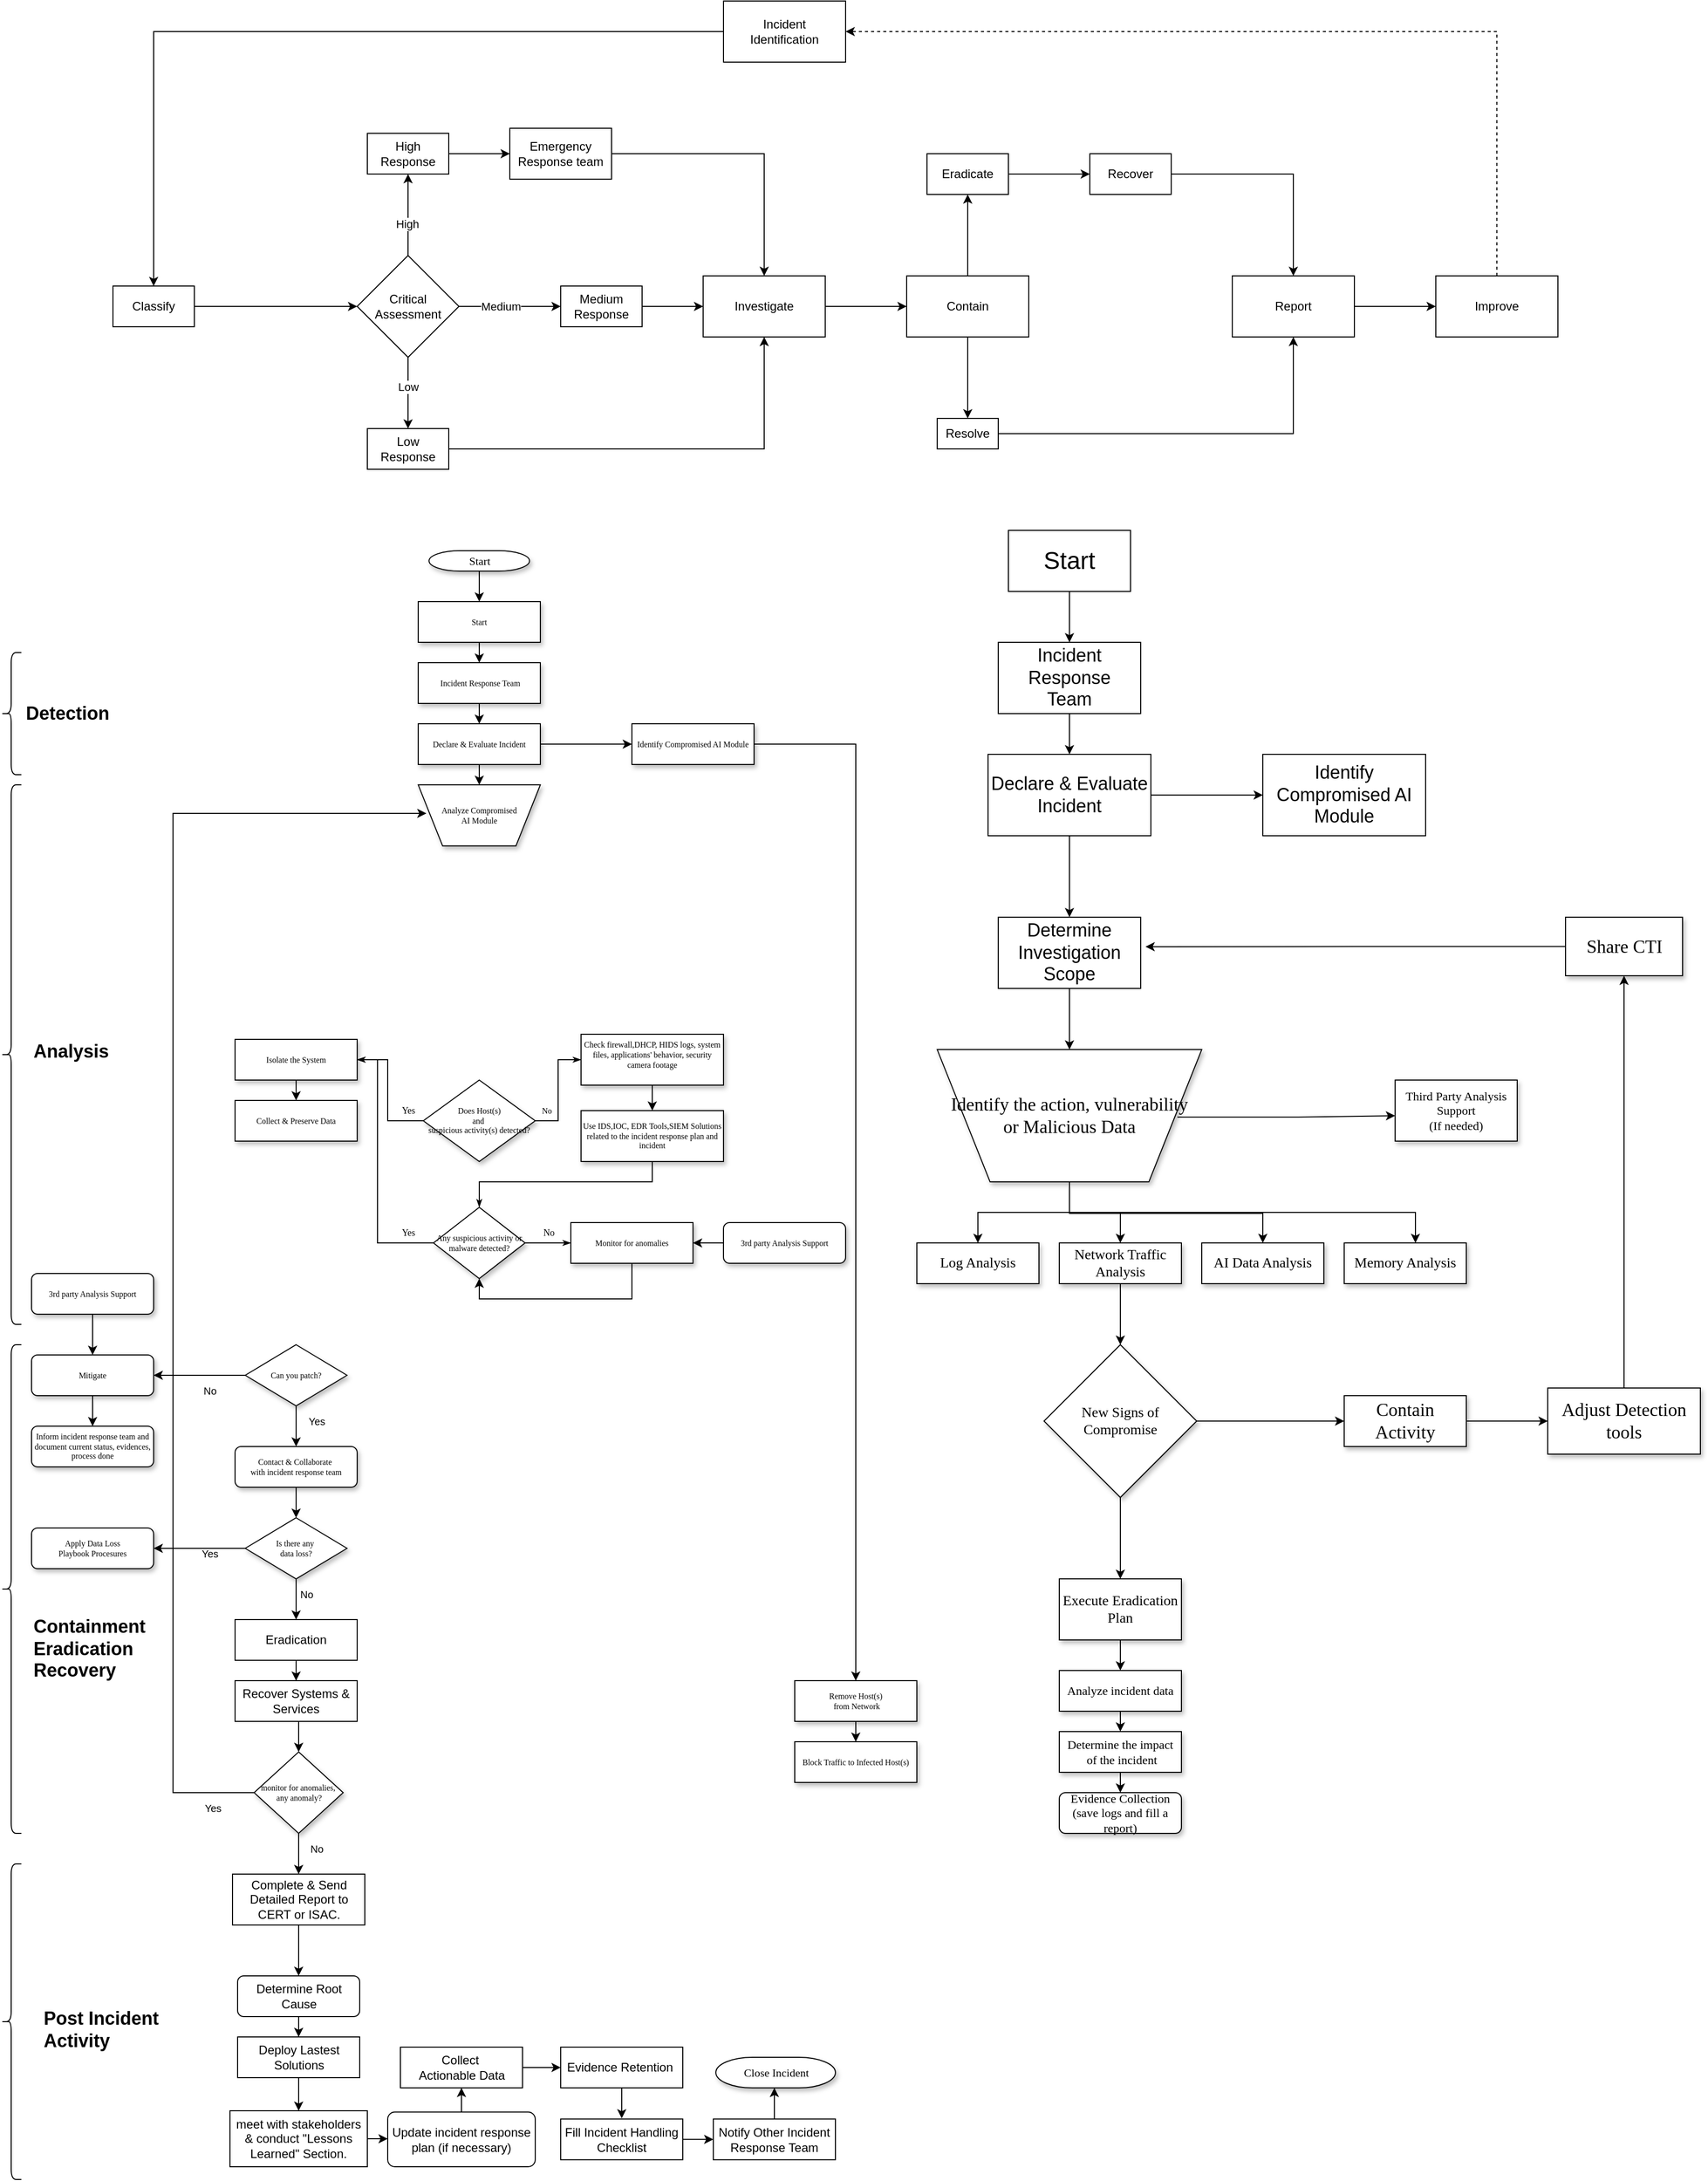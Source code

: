 <mxfile version="22.1.5" type="github">
  <diagram name="Page-1" id="3oRTwqISSOKy9MOM9xWJ">
    <mxGraphModel dx="1771" dy="1481" grid="1" gridSize="10" guides="1" tooltips="1" connect="1" arrows="1" fold="1" page="1" pageScale="1" pageWidth="850" pageHeight="1100" math="0" shadow="0">
      <root>
        <mxCell id="0" />
        <mxCell id="1" parent="0" />
        <mxCell id="lcPYuuhz_WvnnKhGVCEH-3" value="" style="edgeStyle=orthogonalEdgeStyle;rounded=0;orthogonalLoop=1;jettySize=auto;html=1;" edge="1" parent="1" source="lcPYuuhz_WvnnKhGVCEH-1" target="lcPYuuhz_WvnnKhGVCEH-2">
          <mxGeometry relative="1" as="geometry" />
        </mxCell>
        <mxCell id="lcPYuuhz_WvnnKhGVCEH-1" value="Classify" style="rounded=0;whiteSpace=wrap;html=1;" vertex="1" parent="1">
          <mxGeometry x="40" y="-170" width="80" height="40" as="geometry" />
        </mxCell>
        <mxCell id="lcPYuuhz_WvnnKhGVCEH-5" value="" style="edgeStyle=orthogonalEdgeStyle;rounded=0;orthogonalLoop=1;jettySize=auto;html=1;" edge="1" parent="1" source="lcPYuuhz_WvnnKhGVCEH-2" target="lcPYuuhz_WvnnKhGVCEH-4">
          <mxGeometry relative="1" as="geometry" />
        </mxCell>
        <mxCell id="lcPYuuhz_WvnnKhGVCEH-8" value="High" style="edgeLabel;html=1;align=center;verticalAlign=middle;resizable=0;points=[];" vertex="1" connectable="0" parent="lcPYuuhz_WvnnKhGVCEH-5">
          <mxGeometry x="-0.225" y="1" relative="1" as="geometry">
            <mxPoint as="offset" />
          </mxGeometry>
        </mxCell>
        <mxCell id="lcPYuuhz_WvnnKhGVCEH-10" value="" style="edgeStyle=orthogonalEdgeStyle;rounded=0;orthogonalLoop=1;jettySize=auto;html=1;" edge="1" parent="1" source="lcPYuuhz_WvnnKhGVCEH-2" target="lcPYuuhz_WvnnKhGVCEH-9">
          <mxGeometry relative="1" as="geometry" />
        </mxCell>
        <mxCell id="lcPYuuhz_WvnnKhGVCEH-11" value="Medium" style="edgeLabel;html=1;align=center;verticalAlign=middle;resizable=0;points=[];" vertex="1" connectable="0" parent="lcPYuuhz_WvnnKhGVCEH-10">
          <mxGeometry x="-0.33" y="-1" relative="1" as="geometry">
            <mxPoint x="7" y="-1" as="offset" />
          </mxGeometry>
        </mxCell>
        <mxCell id="lcPYuuhz_WvnnKhGVCEH-15" value="" style="edgeStyle=orthogonalEdgeStyle;rounded=0;orthogonalLoop=1;jettySize=auto;html=1;" edge="1" parent="1" source="lcPYuuhz_WvnnKhGVCEH-2" target="lcPYuuhz_WvnnKhGVCEH-14">
          <mxGeometry relative="1" as="geometry" />
        </mxCell>
        <mxCell id="lcPYuuhz_WvnnKhGVCEH-16" value="Low" style="edgeLabel;html=1;align=center;verticalAlign=middle;resizable=0;points=[];" vertex="1" connectable="0" parent="lcPYuuhz_WvnnKhGVCEH-15">
          <mxGeometry x="-0.174" relative="1" as="geometry">
            <mxPoint as="offset" />
          </mxGeometry>
        </mxCell>
        <mxCell id="lcPYuuhz_WvnnKhGVCEH-2" value="Critical Assessment" style="rhombus;whiteSpace=wrap;html=1;rounded=0;" vertex="1" parent="1">
          <mxGeometry x="280" y="-200" width="100" height="100" as="geometry" />
        </mxCell>
        <mxCell id="lcPYuuhz_WvnnKhGVCEH-7" value="" style="edgeStyle=orthogonalEdgeStyle;rounded=0;orthogonalLoop=1;jettySize=auto;html=1;" edge="1" parent="1" source="lcPYuuhz_WvnnKhGVCEH-4" target="lcPYuuhz_WvnnKhGVCEH-6">
          <mxGeometry relative="1" as="geometry" />
        </mxCell>
        <mxCell id="lcPYuuhz_WvnnKhGVCEH-4" value="High Response" style="whiteSpace=wrap;html=1;rounded=0;" vertex="1" parent="1">
          <mxGeometry x="290" y="-320" width="80" height="40" as="geometry" />
        </mxCell>
        <mxCell id="lcPYuuhz_WvnnKhGVCEH-19" style="edgeStyle=orthogonalEdgeStyle;rounded=0;orthogonalLoop=1;jettySize=auto;html=1;entryX=0.5;entryY=0;entryDx=0;entryDy=0;" edge="1" parent="1" source="lcPYuuhz_WvnnKhGVCEH-6" target="lcPYuuhz_WvnnKhGVCEH-17">
          <mxGeometry relative="1" as="geometry" />
        </mxCell>
        <mxCell id="lcPYuuhz_WvnnKhGVCEH-6" value="Emergency Response team" style="whiteSpace=wrap;html=1;rounded=0;" vertex="1" parent="1">
          <mxGeometry x="430" y="-325" width="100" height="50" as="geometry" />
        </mxCell>
        <mxCell id="lcPYuuhz_WvnnKhGVCEH-18" value="" style="edgeStyle=orthogonalEdgeStyle;rounded=0;orthogonalLoop=1;jettySize=auto;html=1;" edge="1" parent="1" source="lcPYuuhz_WvnnKhGVCEH-9" target="lcPYuuhz_WvnnKhGVCEH-17">
          <mxGeometry relative="1" as="geometry" />
        </mxCell>
        <mxCell id="lcPYuuhz_WvnnKhGVCEH-9" value="Medium Response" style="whiteSpace=wrap;html=1;rounded=0;" vertex="1" parent="1">
          <mxGeometry x="480" y="-170" width="80" height="40" as="geometry" />
        </mxCell>
        <mxCell id="lcPYuuhz_WvnnKhGVCEH-20" style="edgeStyle=orthogonalEdgeStyle;rounded=0;orthogonalLoop=1;jettySize=auto;html=1;entryX=0.5;entryY=1;entryDx=0;entryDy=0;" edge="1" parent="1" source="lcPYuuhz_WvnnKhGVCEH-14" target="lcPYuuhz_WvnnKhGVCEH-17">
          <mxGeometry relative="1" as="geometry" />
        </mxCell>
        <mxCell id="lcPYuuhz_WvnnKhGVCEH-14" value="Low Response" style="whiteSpace=wrap;html=1;rounded=0;" vertex="1" parent="1">
          <mxGeometry x="290" y="-30" width="80" height="40" as="geometry" />
        </mxCell>
        <mxCell id="lcPYuuhz_WvnnKhGVCEH-22" value="" style="edgeStyle=orthogonalEdgeStyle;rounded=0;orthogonalLoop=1;jettySize=auto;html=1;" edge="1" parent="1" source="lcPYuuhz_WvnnKhGVCEH-17" target="lcPYuuhz_WvnnKhGVCEH-21">
          <mxGeometry relative="1" as="geometry" />
        </mxCell>
        <mxCell id="lcPYuuhz_WvnnKhGVCEH-17" value="Investigate" style="whiteSpace=wrap;html=1;rounded=0;" vertex="1" parent="1">
          <mxGeometry x="620" y="-180" width="120" height="60" as="geometry" />
        </mxCell>
        <mxCell id="lcPYuuhz_WvnnKhGVCEH-24" value="" style="edgeStyle=orthogonalEdgeStyle;rounded=0;orthogonalLoop=1;jettySize=auto;html=1;" edge="1" parent="1" source="lcPYuuhz_WvnnKhGVCEH-21" target="lcPYuuhz_WvnnKhGVCEH-23">
          <mxGeometry relative="1" as="geometry" />
        </mxCell>
        <mxCell id="lcPYuuhz_WvnnKhGVCEH-26" value="" style="edgeStyle=orthogonalEdgeStyle;rounded=0;orthogonalLoop=1;jettySize=auto;html=1;" edge="1" parent="1" source="lcPYuuhz_WvnnKhGVCEH-21" target="lcPYuuhz_WvnnKhGVCEH-25">
          <mxGeometry relative="1" as="geometry" />
        </mxCell>
        <mxCell id="lcPYuuhz_WvnnKhGVCEH-21" value="Contain" style="whiteSpace=wrap;html=1;rounded=0;" vertex="1" parent="1">
          <mxGeometry x="820" y="-180" width="120" height="60" as="geometry" />
        </mxCell>
        <mxCell id="lcPYuuhz_WvnnKhGVCEH-31" value="" style="edgeStyle=orthogonalEdgeStyle;rounded=0;orthogonalLoop=1;jettySize=auto;html=1;" edge="1" parent="1" source="lcPYuuhz_WvnnKhGVCEH-23" target="lcPYuuhz_WvnnKhGVCEH-30">
          <mxGeometry relative="1" as="geometry" />
        </mxCell>
        <mxCell id="lcPYuuhz_WvnnKhGVCEH-23" value="Eradicate" style="whiteSpace=wrap;html=1;rounded=0;" vertex="1" parent="1">
          <mxGeometry x="840" y="-300" width="80" height="40" as="geometry" />
        </mxCell>
        <mxCell id="lcPYuuhz_WvnnKhGVCEH-28" value="" style="edgeStyle=orthogonalEdgeStyle;rounded=0;orthogonalLoop=1;jettySize=auto;html=1;" edge="1" parent="1" source="lcPYuuhz_WvnnKhGVCEH-25" target="lcPYuuhz_WvnnKhGVCEH-27">
          <mxGeometry relative="1" as="geometry" />
        </mxCell>
        <mxCell id="lcPYuuhz_WvnnKhGVCEH-25" value="Resolve" style="whiteSpace=wrap;html=1;rounded=0;" vertex="1" parent="1">
          <mxGeometry x="850" y="-40" width="60" height="30" as="geometry" />
        </mxCell>
        <mxCell id="lcPYuuhz_WvnnKhGVCEH-34" value="" style="edgeStyle=orthogonalEdgeStyle;rounded=0;orthogonalLoop=1;jettySize=auto;html=1;" edge="1" parent="1" source="lcPYuuhz_WvnnKhGVCEH-27" target="lcPYuuhz_WvnnKhGVCEH-33">
          <mxGeometry relative="1" as="geometry" />
        </mxCell>
        <mxCell id="lcPYuuhz_WvnnKhGVCEH-27" value="Report" style="whiteSpace=wrap;html=1;rounded=0;" vertex="1" parent="1">
          <mxGeometry x="1140" y="-180" width="120" height="60" as="geometry" />
        </mxCell>
        <mxCell id="lcPYuuhz_WvnnKhGVCEH-32" style="edgeStyle=orthogonalEdgeStyle;rounded=0;orthogonalLoop=1;jettySize=auto;html=1;entryX=0.5;entryY=0;entryDx=0;entryDy=0;" edge="1" parent="1" source="lcPYuuhz_WvnnKhGVCEH-30" target="lcPYuuhz_WvnnKhGVCEH-27">
          <mxGeometry relative="1" as="geometry" />
        </mxCell>
        <mxCell id="lcPYuuhz_WvnnKhGVCEH-30" value="Recover" style="whiteSpace=wrap;html=1;rounded=0;" vertex="1" parent="1">
          <mxGeometry x="1000" y="-300" width="80" height="40" as="geometry" />
        </mxCell>
        <mxCell id="lcPYuuhz_WvnnKhGVCEH-36" value="" style="edgeStyle=orthogonalEdgeStyle;rounded=0;orthogonalLoop=1;jettySize=auto;html=1;dashed=1;" edge="1" parent="1" source="lcPYuuhz_WvnnKhGVCEH-33" target="lcPYuuhz_WvnnKhGVCEH-35">
          <mxGeometry relative="1" as="geometry">
            <Array as="points">
              <mxPoint x="1400" y="-420" />
            </Array>
          </mxGeometry>
        </mxCell>
        <mxCell id="lcPYuuhz_WvnnKhGVCEH-33" value="Improve" style="whiteSpace=wrap;html=1;rounded=0;" vertex="1" parent="1">
          <mxGeometry x="1340" y="-180" width="120" height="60" as="geometry" />
        </mxCell>
        <mxCell id="lcPYuuhz_WvnnKhGVCEH-37" style="edgeStyle=orthogonalEdgeStyle;rounded=0;orthogonalLoop=1;jettySize=auto;html=1;entryX=0.5;entryY=0;entryDx=0;entryDy=0;" edge="1" parent="1" source="lcPYuuhz_WvnnKhGVCEH-35" target="lcPYuuhz_WvnnKhGVCEH-1">
          <mxGeometry relative="1" as="geometry" />
        </mxCell>
        <mxCell id="lcPYuuhz_WvnnKhGVCEH-35" value="Incident &lt;br&gt;Identification" style="whiteSpace=wrap;html=1;rounded=0;" vertex="1" parent="1">
          <mxGeometry x="640" y="-450" width="120" height="60" as="geometry" />
        </mxCell>
        <mxCell id="lcPYuuhz_WvnnKhGVCEH-161" style="edgeStyle=orthogonalEdgeStyle;rounded=0;orthogonalLoop=1;jettySize=auto;html=1;exitX=0.5;exitY=1;exitDx=0;exitDy=0;" edge="1" parent="1" source="lcPYuuhz_WvnnKhGVCEH-39" target="lcPYuuhz_WvnnKhGVCEH-106">
          <mxGeometry relative="1" as="geometry">
            <mxPoint x="1130" y="740" as="sourcePoint" />
          </mxGeometry>
        </mxCell>
        <mxCell id="lcPYuuhz_WvnnKhGVCEH-39" value="&lt;font style=&quot;font-size: 18px;&quot;&gt;Identify the action, vulnerability &lt;br&gt;or Malicious Data&lt;/font&gt;" style="shape=trapezoid;whiteSpace=wrap;html=1;rounded=0;shadow=1;labelBackgroundColor=none;strokeWidth=1;fontFamily=Verdana;fontSize=8;align=center;flipV=1;" vertex="1" parent="1">
          <mxGeometry x="850" y="580" width="260" height="130" as="geometry" />
        </mxCell>
        <mxCell id="lcPYuuhz_WvnnKhGVCEH-40" style="edgeStyle=orthogonalEdgeStyle;rounded=0;orthogonalLoop=1;jettySize=auto;html=1;exitX=0.5;exitY=1;exitDx=0;exitDy=0;entryX=0.5;entryY=0;entryDx=0;entryDy=0;" edge="1" parent="1" source="lcPYuuhz_WvnnKhGVCEH-41" target="lcPYuuhz_WvnnKhGVCEH-44">
          <mxGeometry relative="1" as="geometry" />
        </mxCell>
        <mxCell id="lcPYuuhz_WvnnKhGVCEH-41" value="&amp;nbsp;Incident Response Team" style="rounded=0;whiteSpace=wrap;html=1;shadow=1;labelBackgroundColor=none;strokeWidth=1;fontFamily=Verdana;fontSize=8;align=center;" vertex="1" parent="1">
          <mxGeometry x="340" y="200" width="120" height="40" as="geometry" />
        </mxCell>
        <mxCell id="lcPYuuhz_WvnnKhGVCEH-42" style="edgeStyle=orthogonalEdgeStyle;rounded=0;orthogonalLoop=1;jettySize=auto;html=1;exitX=0.5;exitY=1;exitDx=0;exitDy=0;entryX=0.5;entryY=0;entryDx=0;entryDy=0;" edge="1" parent="1" source="lcPYuuhz_WvnnKhGVCEH-44" target="lcPYuuhz_WvnnKhGVCEH-117">
          <mxGeometry relative="1" as="geometry" />
        </mxCell>
        <mxCell id="lcPYuuhz_WvnnKhGVCEH-43" style="edgeStyle=orthogonalEdgeStyle;rounded=0;orthogonalLoop=1;jettySize=auto;html=1;exitX=1;exitY=0.5;exitDx=0;exitDy=0;entryX=0;entryY=0.5;entryDx=0;entryDy=0;" edge="1" parent="1" source="lcPYuuhz_WvnnKhGVCEH-44" target="lcPYuuhz_WvnnKhGVCEH-121">
          <mxGeometry relative="1" as="geometry" />
        </mxCell>
        <mxCell id="lcPYuuhz_WvnnKhGVCEH-44" value="Declare &amp;amp; Evaluate Incident" style="whiteSpace=wrap;html=1;rounded=0;shadow=1;labelBackgroundColor=none;strokeWidth=1;fontFamily=Verdana;fontSize=8;align=center;" vertex="1" parent="1">
          <mxGeometry x="340" y="260" width="120" height="40" as="geometry" />
        </mxCell>
        <mxCell id="lcPYuuhz_WvnnKhGVCEH-45" value="No" style="edgeStyle=orthogonalEdgeStyle;rounded=0;html=1;labelBackgroundColor=none;startSize=5;endArrow=classicThin;endFill=1;endSize=5;jettySize=auto;orthogonalLoop=1;strokeWidth=1;fontFamily=Verdana;fontSize=8" edge="1" parent="1" source="lcPYuuhz_WvnnKhGVCEH-46" target="lcPYuuhz_WvnnKhGVCEH-49">
          <mxGeometry x="-0.8" y="10" relative="1" as="geometry">
            <mxPoint as="offset" />
          </mxGeometry>
        </mxCell>
        <mxCell id="lcPYuuhz_WvnnKhGVCEH-46" value="Does Host(s) &lt;br&gt;and&amp;nbsp;&lt;br&gt;suspicious activity(s) detected?" style="rhombus;whiteSpace=wrap;html=1;rounded=0;shadow=1;labelBackgroundColor=none;strokeWidth=1;fontFamily=Verdana;fontSize=8;align=center;" vertex="1" parent="1">
          <mxGeometry x="345" y="610" width="110" height="80" as="geometry" />
        </mxCell>
        <mxCell id="lcPYuuhz_WvnnKhGVCEH-47" style="edgeStyle=orthogonalEdgeStyle;rounded=0;html=1;labelBackgroundColor=none;startSize=5;endArrow=classicThin;endFill=1;endSize=5;jettySize=auto;orthogonalLoop=1;strokeWidth=1;fontFamily=Verdana;fontSize=8;exitX=0.5;exitY=1;exitDx=0;exitDy=0;entryX=0.5;entryY=0;entryDx=0;entryDy=0;" edge="1" parent="1" source="lcPYuuhz_WvnnKhGVCEH-126" target="lcPYuuhz_WvnnKhGVCEH-52">
          <mxGeometry relative="1" as="geometry">
            <Array as="points">
              <mxPoint x="570" y="710" />
              <mxPoint x="400" y="710" />
            </Array>
          </mxGeometry>
        </mxCell>
        <mxCell id="lcPYuuhz_WvnnKhGVCEH-48" style="edgeStyle=orthogonalEdgeStyle;rounded=0;orthogonalLoop=1;jettySize=auto;html=1;exitX=0.5;exitY=1;exitDx=0;exitDy=0;entryX=0.5;entryY=0;entryDx=0;entryDy=0;" edge="1" parent="1" source="lcPYuuhz_WvnnKhGVCEH-49" target="lcPYuuhz_WvnnKhGVCEH-126">
          <mxGeometry relative="1" as="geometry" />
        </mxCell>
        <mxCell id="lcPYuuhz_WvnnKhGVCEH-49" value="Check firewall,DHCP, HIDS logs, system files, applications&#39; behavior, security camera footage&lt;div&gt;&lt;br&gt;&lt;/div&gt;" style="whiteSpace=wrap;html=1;rounded=0;shadow=1;labelBackgroundColor=none;strokeWidth=1;fontFamily=Verdana;fontSize=8;align=center;" vertex="1" parent="1">
          <mxGeometry x="500" y="565" width="140" height="50" as="geometry" />
        </mxCell>
        <mxCell id="lcPYuuhz_WvnnKhGVCEH-50" value="&lt;font style=&quot;font-size: 9px;&quot;&gt;No&lt;/font&gt;" style="edgeStyle=orthogonalEdgeStyle;rounded=0;html=1;labelBackgroundColor=none;startSize=5;endArrow=classicThin;endFill=1;endSize=5;jettySize=auto;orthogonalLoop=1;strokeWidth=1;fontFamily=Verdana;fontSize=8" edge="1" parent="1" source="lcPYuuhz_WvnnKhGVCEH-52" target="lcPYuuhz_WvnnKhGVCEH-54">
          <mxGeometry y="10" relative="1" as="geometry">
            <mxPoint as="offset" />
          </mxGeometry>
        </mxCell>
        <mxCell id="lcPYuuhz_WvnnKhGVCEH-51" value="&lt;font style=&quot;font-size: 9px;&quot;&gt;Yes&lt;/font&gt;" style="edgeStyle=orthogonalEdgeStyle;rounded=0;html=1;labelBackgroundColor=none;startSize=5;endArrow=classicThin;endFill=1;endSize=5;jettySize=auto;orthogonalLoop=1;strokeWidth=1;fontFamily=Verdana;fontSize=8;entryX=1;entryY=0.5;entryDx=0;entryDy=0;exitX=0;exitY=0.5;exitDx=0;exitDy=0;" edge="1" parent="1" source="lcPYuuhz_WvnnKhGVCEH-52" target="lcPYuuhz_WvnnKhGVCEH-102">
          <mxGeometry x="-0.804" y="-10" relative="1" as="geometry">
            <mxPoint as="offset" />
            <mxPoint x="345" y="770" as="sourcePoint" />
            <mxPoint x="280" y="590" as="targetPoint" />
            <Array as="points">
              <mxPoint x="300" y="770" />
              <mxPoint x="300" y="590" />
            </Array>
          </mxGeometry>
        </mxCell>
        <mxCell id="lcPYuuhz_WvnnKhGVCEH-52" value="&lt;div&gt;Any suspicious activity or malware detected?&lt;br&gt;&lt;/div&gt;" style="rhombus;whiteSpace=wrap;html=1;rounded=0;shadow=1;labelBackgroundColor=none;strokeWidth=1;fontFamily=Verdana;fontSize=8;align=center;" vertex="1" parent="1">
          <mxGeometry x="355" y="735" width="90" height="70" as="geometry" />
        </mxCell>
        <mxCell id="lcPYuuhz_WvnnKhGVCEH-53" style="edgeStyle=orthogonalEdgeStyle;rounded=0;orthogonalLoop=1;jettySize=auto;html=1;entryX=0.5;entryY=1;entryDx=0;entryDy=0;exitX=0.5;exitY=1;exitDx=0;exitDy=0;" edge="1" parent="1" source="lcPYuuhz_WvnnKhGVCEH-54" target="lcPYuuhz_WvnnKhGVCEH-52">
          <mxGeometry relative="1" as="geometry">
            <mxPoint x="550" y="826" as="sourcePoint" />
            <mxPoint x="385" y="860" as="targetPoint" />
          </mxGeometry>
        </mxCell>
        <mxCell id="lcPYuuhz_WvnnKhGVCEH-54" value="Monitor for anomalies" style="whiteSpace=wrap;html=1;rounded=0;shadow=1;labelBackgroundColor=none;strokeWidth=1;fontFamily=Verdana;fontSize=8;align=center;" vertex="1" parent="1">
          <mxGeometry x="490" y="750" width="120" height="40" as="geometry" />
        </mxCell>
        <mxCell id="lcPYuuhz_WvnnKhGVCEH-55" style="edgeStyle=orthogonalEdgeStyle;rounded=0;orthogonalLoop=1;jettySize=auto;html=1;exitX=0;exitY=0.5;exitDx=0;exitDy=0;entryX=0.067;entryY=0.533;entryDx=0;entryDy=0;entryPerimeter=0;" edge="1" parent="1" source="lcPYuuhz_WvnnKhGVCEH-56" target="lcPYuuhz_WvnnKhGVCEH-117">
          <mxGeometry relative="1" as="geometry">
            <mxPoint x="300" y="392.49" as="targetPoint" />
            <mxPoint x="173.96" y="1347.5" as="sourcePoint" />
            <Array as="points">
              <mxPoint x="99" y="1310" />
              <mxPoint x="99" y="348" />
            </Array>
          </mxGeometry>
        </mxCell>
        <mxCell id="lcPYuuhz_WvnnKhGVCEH-56" value="monitor for anomalies,&amp;nbsp;&lt;br&gt;any anomaly?" style="rhombus;whiteSpace=wrap;html=1;rounded=0;shadow=1;labelBackgroundColor=none;strokeWidth=1;fontFamily=Verdana;fontSize=8;align=center;" vertex="1" parent="1">
          <mxGeometry x="178.75" y="1270" width="87.5" height="80" as="geometry" />
        </mxCell>
        <mxCell id="lcPYuuhz_WvnnKhGVCEH-57" value="&lt;font style=&quot;font-size: 11px;&quot;&gt;Close Incident&lt;/font&gt;" style="strokeWidth=1;html=1;shape=mxgraph.flowchart.terminator;whiteSpace=wrap;rounded=0;shadow=1;labelBackgroundColor=none;fontFamily=Verdana;fontSize=8;align=center;" vertex="1" parent="1">
          <mxGeometry x="632.5" y="1570" width="117.5" height="30" as="geometry" />
        </mxCell>
        <mxCell id="lcPYuuhz_WvnnKhGVCEH-58" style="edgeStyle=orthogonalEdgeStyle;rounded=0;orthogonalLoop=1;jettySize=auto;html=1;exitX=1;exitY=0.5;exitDx=0;exitDy=0;entryX=0;entryY=0.5;entryDx=0;entryDy=0;" edge="1" parent="1" source="lcPYuuhz_WvnnKhGVCEH-59" target="lcPYuuhz_WvnnKhGVCEH-130">
          <mxGeometry relative="1" as="geometry" />
        </mxCell>
        <mxCell id="lcPYuuhz_WvnnKhGVCEH-59" value="Collect&amp;nbsp;&lt;br&gt;Actionable Data" style="rounded=1;whiteSpace=wrap;html=1;arcSize=0;" vertex="1" parent="1">
          <mxGeometry x="322.5" y="1560" width="120" height="40" as="geometry" />
        </mxCell>
        <mxCell id="lcPYuuhz_WvnnKhGVCEH-60" style="edgeStyle=orthogonalEdgeStyle;rounded=0;orthogonalLoop=1;jettySize=auto;html=1;exitX=1;exitY=0.5;exitDx=0;exitDy=0;" edge="1" parent="1" source="lcPYuuhz_WvnnKhGVCEH-61">
          <mxGeometry relative="1" as="geometry">
            <mxPoint x="310" y="1650" as="targetPoint" />
          </mxGeometry>
        </mxCell>
        <mxCell id="lcPYuuhz_WvnnKhGVCEH-61" value="meet with stakeholders &amp;amp; conduct &quot;Lessons Learned&quot; Section." style="rounded=1;whiteSpace=wrap;html=1;arcSize=0;" vertex="1" parent="1">
          <mxGeometry x="155" y="1622.5" width="135" height="55" as="geometry" />
        </mxCell>
        <mxCell id="lcPYuuhz_WvnnKhGVCEH-62" style="edgeStyle=orthogonalEdgeStyle;rounded=0;orthogonalLoop=1;jettySize=auto;html=1;exitX=0.5;exitY=0;exitDx=0;exitDy=0;entryX=0.5;entryY=1;entryDx=0;entryDy=0;" edge="1" parent="1" source="lcPYuuhz_WvnnKhGVCEH-63" target="lcPYuuhz_WvnnKhGVCEH-59">
          <mxGeometry relative="1" as="geometry" />
        </mxCell>
        <mxCell id="lcPYuuhz_WvnnKhGVCEH-63" value="Update incident response plan (if necessary)" style="rounded=1;whiteSpace=wrap;html=1;arcSize=13;" vertex="1" parent="1">
          <mxGeometry x="310" y="1623.75" width="145" height="53.75" as="geometry" />
        </mxCell>
        <mxCell id="lcPYuuhz_WvnnKhGVCEH-64" style="edgeStyle=orthogonalEdgeStyle;rounded=0;orthogonalLoop=1;jettySize=auto;html=1;entryX=0.5;entryY=0;entryDx=0;entryDy=0;" edge="1" parent="1" source="lcPYuuhz_WvnnKhGVCEH-65" target="lcPYuuhz_WvnnKhGVCEH-67">
          <mxGeometry relative="1" as="geometry" />
        </mxCell>
        <mxCell id="lcPYuuhz_WvnnKhGVCEH-65" value="Determine Root Cause" style="rounded=1;whiteSpace=wrap;html=1;" vertex="1" parent="1">
          <mxGeometry x="162.5" y="1490" width="120" height="40" as="geometry" />
        </mxCell>
        <mxCell id="lcPYuuhz_WvnnKhGVCEH-66" style="edgeStyle=orthogonalEdgeStyle;rounded=0;orthogonalLoop=1;jettySize=auto;html=1;exitX=0.5;exitY=1;exitDx=0;exitDy=0;entryX=0.5;entryY=0;entryDx=0;entryDy=0;" edge="1" parent="1" source="lcPYuuhz_WvnnKhGVCEH-67" target="lcPYuuhz_WvnnKhGVCEH-61">
          <mxGeometry relative="1" as="geometry" />
        </mxCell>
        <mxCell id="lcPYuuhz_WvnnKhGVCEH-67" value="Deploy Lastest Solutions" style="rounded=1;whiteSpace=wrap;html=1;arcSize=0;" vertex="1" parent="1">
          <mxGeometry x="162.5" y="1550" width="120" height="40" as="geometry" />
        </mxCell>
        <mxCell id="lcPYuuhz_WvnnKhGVCEH-68" style="edgeStyle=orthogonalEdgeStyle;rounded=0;orthogonalLoop=1;jettySize=auto;html=1;entryX=0.5;entryY=0;entryDx=0;entryDy=0;" edge="1" parent="1" source="lcPYuuhz_WvnnKhGVCEH-128" target="lcPYuuhz_WvnnKhGVCEH-65">
          <mxGeometry relative="1" as="geometry" />
        </mxCell>
        <mxCell id="lcPYuuhz_WvnnKhGVCEH-69" value="&lt;font style=&quot;font-size: 10px;&quot;&gt;No&lt;/font&gt;" style="text;html=1;align=center;verticalAlign=middle;resizable=0;points=[];autosize=1;strokeColor=none;fillColor=none;" vertex="1" parent="1">
          <mxGeometry x="220" y="1350" width="40" height="30" as="geometry" />
        </mxCell>
        <mxCell id="lcPYuuhz_WvnnKhGVCEH-70" value="&lt;font style=&quot;font-size: 10px;&quot;&gt;Yes&lt;/font&gt;" style="text;html=1;align=center;verticalAlign=middle;resizable=0;points=[];autosize=1;strokeColor=none;fillColor=none;" vertex="1" parent="1">
          <mxGeometry x="117.5" y="1310" width="40" height="30" as="geometry" />
        </mxCell>
        <mxCell id="lcPYuuhz_WvnnKhGVCEH-71" style="edgeStyle=orthogonalEdgeStyle;rounded=0;orthogonalLoop=1;jettySize=auto;html=1;exitX=0.5;exitY=1;exitDx=0;exitDy=0;entryX=0.5;entryY=0;entryDx=0;entryDy=0;" edge="1" parent="1" source="lcPYuuhz_WvnnKhGVCEH-72" target="lcPYuuhz_WvnnKhGVCEH-56">
          <mxGeometry relative="1" as="geometry" />
        </mxCell>
        <mxCell id="lcPYuuhz_WvnnKhGVCEH-72" value="Recover Systems &amp;amp; Services" style="rounded=1;whiteSpace=wrap;html=1;arcSize=0;" vertex="1" parent="1">
          <mxGeometry x="160" y="1200" width="120" height="40" as="geometry" />
        </mxCell>
        <mxCell id="lcPYuuhz_WvnnKhGVCEH-73" style="edgeStyle=orthogonalEdgeStyle;rounded=0;orthogonalLoop=1;jettySize=auto;html=1;entryX=0.5;entryY=0;entryDx=0;entryDy=0;" edge="1" parent="1" source="lcPYuuhz_WvnnKhGVCEH-74" target="lcPYuuhz_WvnnKhGVCEH-72">
          <mxGeometry relative="1" as="geometry" />
        </mxCell>
        <mxCell id="lcPYuuhz_WvnnKhGVCEH-74" value="Eradication" style="rounded=1;whiteSpace=wrap;html=1;arcSize=0;" vertex="1" parent="1">
          <mxGeometry x="160" y="1140" width="120" height="40" as="geometry" />
        </mxCell>
        <mxCell id="lcPYuuhz_WvnnKhGVCEH-75" style="edgeStyle=orthogonalEdgeStyle;rounded=0;orthogonalLoop=1;jettySize=auto;html=1;exitX=0.5;exitY=1;exitDx=0;exitDy=0;entryX=0.5;entryY=0;entryDx=0;entryDy=0;" edge="1" parent="1" source="lcPYuuhz_WvnnKhGVCEH-77" target="lcPYuuhz_WvnnKhGVCEH-74">
          <mxGeometry relative="1" as="geometry" />
        </mxCell>
        <mxCell id="lcPYuuhz_WvnnKhGVCEH-76" style="edgeStyle=orthogonalEdgeStyle;rounded=0;orthogonalLoop=1;jettySize=auto;html=1;exitX=0;exitY=0.5;exitDx=0;exitDy=0;entryX=1;entryY=0.5;entryDx=0;entryDy=0;" edge="1" parent="1" source="lcPYuuhz_WvnnKhGVCEH-77" target="lcPYuuhz_WvnnKhGVCEH-80">
          <mxGeometry relative="1" as="geometry" />
        </mxCell>
        <mxCell id="lcPYuuhz_WvnnKhGVCEH-77" value="Is there any&amp;nbsp;&lt;br&gt;data loss?" style="rhombus;whiteSpace=wrap;html=1;rounded=0;shadow=1;labelBackgroundColor=none;strokeWidth=1;fontFamily=Verdana;fontSize=8;align=center;" vertex="1" parent="1">
          <mxGeometry x="170" y="1040" width="100" height="60" as="geometry" />
        </mxCell>
        <mxCell id="lcPYuuhz_WvnnKhGVCEH-78" value="&lt;font style=&quot;font-size: 10px;&quot;&gt;No&lt;/font&gt;" style="text;html=1;align=center;verticalAlign=middle;resizable=0;points=[];autosize=1;strokeColor=none;fillColor=none;" vertex="1" parent="1">
          <mxGeometry x="210" y="1100" width="40" height="30" as="geometry" />
        </mxCell>
        <mxCell id="lcPYuuhz_WvnnKhGVCEH-79" value="&lt;font style=&quot;font-size: 10px;&quot;&gt;Yes&lt;/font&gt;" style="text;html=1;align=center;verticalAlign=middle;resizable=0;points=[];autosize=1;strokeColor=none;fillColor=none;" vertex="1" parent="1">
          <mxGeometry x="115" y="1060" width="40" height="30" as="geometry" />
        </mxCell>
        <mxCell id="lcPYuuhz_WvnnKhGVCEH-80" value="Apply Data Loss &lt;br&gt;Playbook&amp;nbsp;Procesures" style="rounded=1;whiteSpace=wrap;html=1;shadow=1;labelBackgroundColor=none;strokeWidth=1;fontFamily=Verdana;fontSize=8;align=center;" vertex="1" parent="1">
          <mxGeometry x="-40" y="1050" width="120" height="40" as="geometry" />
        </mxCell>
        <mxCell id="lcPYuuhz_WvnnKhGVCEH-81" style="edgeStyle=orthogonalEdgeStyle;rounded=0;orthogonalLoop=1;jettySize=auto;html=1;exitX=0.5;exitY=1;exitDx=0;exitDy=0;entryX=0.5;entryY=0;entryDx=0;entryDy=0;" edge="1" parent="1" source="lcPYuuhz_WvnnKhGVCEH-82" target="lcPYuuhz_WvnnKhGVCEH-77">
          <mxGeometry relative="1" as="geometry">
            <mxPoint x="220" y="1030" as="targetPoint" />
          </mxGeometry>
        </mxCell>
        <mxCell id="lcPYuuhz_WvnnKhGVCEH-82" value="Contact &amp;amp; Collaborate&amp;nbsp;&lt;br&gt;with incident response team" style="rounded=1;whiteSpace=wrap;html=1;shadow=1;labelBackgroundColor=none;strokeWidth=1;fontFamily=Verdana;fontSize=8;align=center;" vertex="1" parent="1">
          <mxGeometry x="160" y="970" width="120" height="40" as="geometry" />
        </mxCell>
        <mxCell id="lcPYuuhz_WvnnKhGVCEH-83" style="edgeStyle=orthogonalEdgeStyle;rounded=0;orthogonalLoop=1;jettySize=auto;html=1;entryX=0.5;entryY=0;entryDx=0;entryDy=0;" edge="1" parent="1" source="lcPYuuhz_WvnnKhGVCEH-85" target="lcPYuuhz_WvnnKhGVCEH-82">
          <mxGeometry relative="1" as="geometry" />
        </mxCell>
        <mxCell id="lcPYuuhz_WvnnKhGVCEH-84" style="edgeStyle=orthogonalEdgeStyle;rounded=0;orthogonalLoop=1;jettySize=auto;html=1;exitX=0;exitY=0.5;exitDx=0;exitDy=0;entryX=1;entryY=0.5;entryDx=0;entryDy=0;" edge="1" parent="1" source="lcPYuuhz_WvnnKhGVCEH-85" target="lcPYuuhz_WvnnKhGVCEH-89">
          <mxGeometry relative="1" as="geometry" />
        </mxCell>
        <mxCell id="lcPYuuhz_WvnnKhGVCEH-85" value="Can you patch?" style="rhombus;whiteSpace=wrap;html=1;rounded=0;shadow=1;labelBackgroundColor=none;strokeWidth=1;fontFamily=Verdana;fontSize=8;align=center;" vertex="1" parent="1">
          <mxGeometry x="170" y="870" width="100" height="60" as="geometry" />
        </mxCell>
        <mxCell id="lcPYuuhz_WvnnKhGVCEH-86" value="&lt;font style=&quot;font-size: 10px;&quot;&gt;Yes&lt;/font&gt;" style="text;html=1;align=center;verticalAlign=middle;resizable=0;points=[];autosize=1;strokeColor=none;fillColor=none;" vertex="1" parent="1">
          <mxGeometry x="220" y="930" width="40" height="30" as="geometry" />
        </mxCell>
        <mxCell id="lcPYuuhz_WvnnKhGVCEH-87" value="&lt;font style=&quot;font-size: 10px;&quot;&gt;No&lt;/font&gt;" style="text;html=1;align=center;verticalAlign=middle;resizable=0;points=[];autosize=1;strokeColor=none;fillColor=none;" vertex="1" parent="1">
          <mxGeometry x="115" y="900" width="40" height="30" as="geometry" />
        </mxCell>
        <mxCell id="lcPYuuhz_WvnnKhGVCEH-88" style="edgeStyle=orthogonalEdgeStyle;rounded=0;orthogonalLoop=1;jettySize=auto;html=1;exitX=0.5;exitY=1;exitDx=0;exitDy=0;" edge="1" parent="1" source="lcPYuuhz_WvnnKhGVCEH-89">
          <mxGeometry relative="1" as="geometry">
            <mxPoint x="20" y="950" as="targetPoint" />
          </mxGeometry>
        </mxCell>
        <mxCell id="lcPYuuhz_WvnnKhGVCEH-89" value="Mitigate" style="rounded=1;whiteSpace=wrap;html=1;shadow=1;labelBackgroundColor=none;strokeWidth=1;fontFamily=Verdana;fontSize=8;align=center;" vertex="1" parent="1">
          <mxGeometry x="-40" y="880" width="120" height="40" as="geometry" />
        </mxCell>
        <mxCell id="lcPYuuhz_WvnnKhGVCEH-90" style="edgeStyle=orthogonalEdgeStyle;rounded=0;orthogonalLoop=1;jettySize=auto;html=1;exitX=0.5;exitY=1;exitDx=0;exitDy=0;entryX=0.5;entryY=0;entryDx=0;entryDy=0;" edge="1" parent="1" source="lcPYuuhz_WvnnKhGVCEH-91" target="lcPYuuhz_WvnnKhGVCEH-89">
          <mxGeometry relative="1" as="geometry" />
        </mxCell>
        <mxCell id="lcPYuuhz_WvnnKhGVCEH-91" value="3rd party Analysis Support" style="rounded=1;whiteSpace=wrap;html=1;shadow=1;labelBackgroundColor=none;strokeWidth=1;fontFamily=Verdana;fontSize=8;align=center;" vertex="1" parent="1">
          <mxGeometry x="-40" y="800" width="120" height="40" as="geometry" />
        </mxCell>
        <mxCell id="lcPYuuhz_WvnnKhGVCEH-92" value="Inform incident response team and document current status, evidences, process done" style="rounded=1;whiteSpace=wrap;html=1;shadow=1;labelBackgroundColor=none;strokeWidth=1;fontFamily=Verdana;fontSize=8;align=center;" vertex="1" parent="1">
          <mxGeometry x="-40" y="950" width="120" height="40" as="geometry" />
        </mxCell>
        <mxCell id="lcPYuuhz_WvnnKhGVCEH-94" value="&lt;font style=&quot;font-size: 12px;&quot;&gt;Evidence Collection&lt;br&gt;(save logs and fill a report)&lt;/font&gt;" style="rounded=1;whiteSpace=wrap;html=1;shadow=1;labelBackgroundColor=none;strokeWidth=1;fontFamily=Verdana;fontSize=8;align=center;" vertex="1" parent="1">
          <mxGeometry x="970" y="1310" width="120" height="40" as="geometry" />
        </mxCell>
        <mxCell id="lcPYuuhz_WvnnKhGVCEH-95" style="edgeStyle=orthogonalEdgeStyle;rounded=0;orthogonalLoop=1;jettySize=auto;html=1;exitX=0.5;exitY=1;exitDx=0;exitDy=0;entryX=0.5;entryY=0;entryDx=0;entryDy=0;" edge="1" parent="1" source="lcPYuuhz_WvnnKhGVCEH-96" target="lcPYuuhz_WvnnKhGVCEH-94">
          <mxGeometry relative="1" as="geometry" />
        </mxCell>
        <mxCell id="lcPYuuhz_WvnnKhGVCEH-96" value="&lt;font style=&quot;font-size: 12px;&quot;&gt;Determine the impact&lt;br&gt;&amp;nbsp;of the incident&lt;/font&gt;" style="whiteSpace=wrap;html=1;rounded=0;shadow=1;labelBackgroundColor=none;strokeWidth=1;fontFamily=Verdana;fontSize=8;align=center;" vertex="1" parent="1">
          <mxGeometry x="970" y="1250" width="120" height="40" as="geometry" />
        </mxCell>
        <mxCell id="lcPYuuhz_WvnnKhGVCEH-97" style="edgeStyle=orthogonalEdgeStyle;rounded=0;orthogonalLoop=1;jettySize=auto;html=1;exitX=0.5;exitY=1;exitDx=0;exitDy=0;entryX=0.5;entryY=0;entryDx=0;entryDy=0;" edge="1" parent="1" source="lcPYuuhz_WvnnKhGVCEH-98" target="lcPYuuhz_WvnnKhGVCEH-96">
          <mxGeometry relative="1" as="geometry" />
        </mxCell>
        <mxCell id="lcPYuuhz_WvnnKhGVCEH-98" value="&lt;font style=&quot;font-size: 12px;&quot;&gt;Analyze incident data&lt;/font&gt;" style="whiteSpace=wrap;html=1;rounded=0;shadow=1;labelBackgroundColor=none;strokeWidth=1;fontFamily=Verdana;fontSize=8;align=center;" vertex="1" parent="1">
          <mxGeometry x="970" y="1190" width="120" height="40" as="geometry" />
        </mxCell>
        <mxCell id="lcPYuuhz_WvnnKhGVCEH-100" value="Collect &amp;amp; Preserve Data" style="whiteSpace=wrap;html=1;rounded=0;shadow=1;labelBackgroundColor=none;strokeWidth=1;fontFamily=Verdana;fontSize=8;align=center;" vertex="1" parent="1">
          <mxGeometry x="160" y="630" width="120" height="40" as="geometry" />
        </mxCell>
        <mxCell id="lcPYuuhz_WvnnKhGVCEH-101" style="edgeStyle=orthogonalEdgeStyle;rounded=0;orthogonalLoop=1;jettySize=auto;html=1;exitX=0.5;exitY=1;exitDx=0;exitDy=0;entryX=0.5;entryY=0;entryDx=0;entryDy=0;" edge="1" parent="1" source="lcPYuuhz_WvnnKhGVCEH-102" target="lcPYuuhz_WvnnKhGVCEH-100">
          <mxGeometry relative="1" as="geometry" />
        </mxCell>
        <mxCell id="lcPYuuhz_WvnnKhGVCEH-102" value="Isolate the System" style="whiteSpace=wrap;html=1;rounded=0;shadow=1;labelBackgroundColor=none;strokeWidth=1;fontFamily=Verdana;fontSize=8;align=center;" vertex="1" parent="1">
          <mxGeometry x="160" y="570" width="120" height="40" as="geometry" />
        </mxCell>
        <mxCell id="lcPYuuhz_WvnnKhGVCEH-103" style="edgeStyle=orthogonalEdgeStyle;rounded=0;orthogonalLoop=1;jettySize=auto;html=1;exitX=0;exitY=0.5;exitDx=0;exitDy=0;entryX=1;entryY=0.5;entryDx=0;entryDy=0;" edge="1" parent="1" source="lcPYuuhz_WvnnKhGVCEH-104" target="lcPYuuhz_WvnnKhGVCEH-54">
          <mxGeometry relative="1" as="geometry" />
        </mxCell>
        <mxCell id="lcPYuuhz_WvnnKhGVCEH-104" value="3rd party Analysis Support" style="rounded=1;whiteSpace=wrap;html=1;shadow=1;labelBackgroundColor=none;strokeWidth=1;fontFamily=Verdana;fontSize=8;align=center;" vertex="1" parent="1">
          <mxGeometry x="640" y="750" width="120" height="40" as="geometry" />
        </mxCell>
        <mxCell id="lcPYuuhz_WvnnKhGVCEH-106" value="&lt;font style=&quot;font-size: 14px;&quot;&gt;Log Analysis&lt;/font&gt;" style="whiteSpace=wrap;html=1;rounded=0;shadow=1;labelBackgroundColor=none;strokeWidth=1;fontFamily=Verdana;fontSize=8;align=center;" vertex="1" parent="1">
          <mxGeometry x="830" y="770" width="120" height="40" as="geometry" />
        </mxCell>
        <mxCell id="lcPYuuhz_WvnnKhGVCEH-162" style="edgeStyle=orthogonalEdgeStyle;rounded=0;orthogonalLoop=1;jettySize=auto;html=1;entryX=0.5;entryY=0;entryDx=0;entryDy=0;exitX=0.5;exitY=1;exitDx=0;exitDy=0;" edge="1" parent="1" source="lcPYuuhz_WvnnKhGVCEH-39" target="lcPYuuhz_WvnnKhGVCEH-108">
          <mxGeometry relative="1" as="geometry">
            <mxPoint x="980" y="710" as="targetPoint" />
            <mxPoint x="1120" y="730" as="sourcePoint" />
          </mxGeometry>
        </mxCell>
        <mxCell id="lcPYuuhz_WvnnKhGVCEH-167" value="" style="edgeStyle=orthogonalEdgeStyle;rounded=0;orthogonalLoop=1;jettySize=auto;html=1;" edge="1" parent="1" source="lcPYuuhz_WvnnKhGVCEH-108" target="lcPYuuhz_WvnnKhGVCEH-166">
          <mxGeometry relative="1" as="geometry" />
        </mxCell>
        <mxCell id="lcPYuuhz_WvnnKhGVCEH-108" value="&lt;font style=&quot;font-size: 14px;&quot;&gt;Network Traffic Analysis&lt;/font&gt;" style="whiteSpace=wrap;html=1;rounded=0;shadow=1;labelBackgroundColor=none;strokeWidth=1;fontFamily=Verdana;fontSize=8;align=center;" vertex="1" parent="1">
          <mxGeometry x="970" y="770" width="120" height="40" as="geometry" />
        </mxCell>
        <mxCell id="lcPYuuhz_WvnnKhGVCEH-163" style="edgeStyle=orthogonalEdgeStyle;rounded=0;orthogonalLoop=1;jettySize=auto;html=1;entryX=0.5;entryY=0;entryDx=0;entryDy=0;exitX=0.5;exitY=1;exitDx=0;exitDy=0;" edge="1" parent="1" source="lcPYuuhz_WvnnKhGVCEH-39" target="lcPYuuhz_WvnnKhGVCEH-110">
          <mxGeometry relative="1" as="geometry">
            <mxPoint x="1170" y="800" as="targetPoint" />
            <mxPoint x="980" y="740" as="sourcePoint" />
            <Array as="points">
              <mxPoint x="980" y="741" />
              <mxPoint x="1170" y="741" />
            </Array>
          </mxGeometry>
        </mxCell>
        <mxCell id="lcPYuuhz_WvnnKhGVCEH-110" value="&lt;font style=&quot;font-size: 14px;&quot;&gt;AI Data Analysis&lt;/font&gt;" style="whiteSpace=wrap;html=1;rounded=0;shadow=1;labelBackgroundColor=none;strokeWidth=1;fontFamily=Verdana;fontSize=8;align=center;" vertex="1" parent="1">
          <mxGeometry x="1110" y="770" width="120" height="40" as="geometry" />
        </mxCell>
        <mxCell id="lcPYuuhz_WvnnKhGVCEH-164" style="edgeStyle=orthogonalEdgeStyle;rounded=0;orthogonalLoop=1;jettySize=auto;html=1;entryX=0.5;entryY=0;entryDx=0;entryDy=0;" edge="1" parent="1">
          <mxGeometry relative="1" as="geometry">
            <mxPoint x="1320" y="770" as="targetPoint" />
            <mxPoint x="980" y="710" as="sourcePoint" />
            <Array as="points">
              <mxPoint x="980" y="710" />
              <mxPoint x="980" y="740" />
              <mxPoint x="1320" y="740" />
            </Array>
          </mxGeometry>
        </mxCell>
        <mxCell id="lcPYuuhz_WvnnKhGVCEH-112" value="&lt;font style=&quot;font-size: 14px;&quot;&gt;Memory Analysis&lt;/font&gt;" style="whiteSpace=wrap;html=1;rounded=0;shadow=1;labelBackgroundColor=none;strokeWidth=1;fontFamily=Verdana;fontSize=8;align=center;" vertex="1" parent="1">
          <mxGeometry x="1250" y="770" width="120" height="40" as="geometry" />
        </mxCell>
        <mxCell id="lcPYuuhz_WvnnKhGVCEH-117" value="Analyze Compromised &lt;br&gt;AI Module" style="shape=trapezoid;whiteSpace=wrap;html=1;rounded=0;shadow=1;labelBackgroundColor=none;strokeWidth=1;fontFamily=Verdana;fontSize=8;align=center;flipV=1;" vertex="1" parent="1">
          <mxGeometry x="340" y="320" width="120" height="60" as="geometry" />
        </mxCell>
        <mxCell id="lcPYuuhz_WvnnKhGVCEH-118" style="edgeStyle=orthogonalEdgeStyle;rounded=0;orthogonalLoop=1;jettySize=auto;html=1;exitX=0.5;exitY=1;exitDx=0;exitDy=0;entryX=0.5;entryY=0;entryDx=0;entryDy=0;" edge="1" parent="1" source="lcPYuuhz_WvnnKhGVCEH-119" target="lcPYuuhz_WvnnKhGVCEH-41">
          <mxGeometry relative="1" as="geometry" />
        </mxCell>
        <mxCell id="lcPYuuhz_WvnnKhGVCEH-119" value="Start" style="rounded=0;whiteSpace=wrap;html=1;shadow=1;labelBackgroundColor=none;strokeWidth=1;fontFamily=Verdana;fontSize=8;align=center;" vertex="1" parent="1">
          <mxGeometry x="340" y="140" width="120" height="40" as="geometry" />
        </mxCell>
        <mxCell id="lcPYuuhz_WvnnKhGVCEH-120" style="edgeStyle=orthogonalEdgeStyle;rounded=0;orthogonalLoop=1;jettySize=auto;html=1;exitX=1;exitY=0.5;exitDx=0;exitDy=0;entryX=0.5;entryY=0;entryDx=0;entryDy=0;" edge="1" parent="1" source="lcPYuuhz_WvnnKhGVCEH-121" target="lcPYuuhz_WvnnKhGVCEH-123">
          <mxGeometry relative="1" as="geometry">
            <Array as="points">
              <mxPoint x="770" y="280" />
              <mxPoint x="770" y="1200" />
            </Array>
          </mxGeometry>
        </mxCell>
        <mxCell id="lcPYuuhz_WvnnKhGVCEH-121" value="Identify Compromised AI Module" style="whiteSpace=wrap;html=1;rounded=0;shadow=1;labelBackgroundColor=none;strokeWidth=1;fontFamily=Verdana;fontSize=8;align=center;" vertex="1" parent="1">
          <mxGeometry x="550" y="260" width="120" height="40" as="geometry" />
        </mxCell>
        <mxCell id="lcPYuuhz_WvnnKhGVCEH-122" style="edgeStyle=orthogonalEdgeStyle;rounded=0;orthogonalLoop=1;jettySize=auto;html=1;exitX=0.5;exitY=1;exitDx=0;exitDy=0;entryX=0.5;entryY=0;entryDx=0;entryDy=0;" edge="1" parent="1" source="lcPYuuhz_WvnnKhGVCEH-123" target="lcPYuuhz_WvnnKhGVCEH-124">
          <mxGeometry relative="1" as="geometry" />
        </mxCell>
        <mxCell id="lcPYuuhz_WvnnKhGVCEH-123" value="Remove Host(s)&lt;br&gt;&amp;nbsp;from Network" style="whiteSpace=wrap;html=1;rounded=0;shadow=1;labelBackgroundColor=none;strokeWidth=1;fontFamily=Verdana;fontSize=8;align=center;" vertex="1" parent="1">
          <mxGeometry x="710" y="1200" width="120" height="40" as="geometry" />
        </mxCell>
        <mxCell id="lcPYuuhz_WvnnKhGVCEH-124" value="Block Traffic to Infected Host(s)" style="whiteSpace=wrap;html=1;rounded=0;shadow=1;labelBackgroundColor=none;strokeWidth=1;fontFamily=Verdana;fontSize=8;align=center;" vertex="1" parent="1">
          <mxGeometry x="710" y="1260" width="120" height="40" as="geometry" />
        </mxCell>
        <mxCell id="lcPYuuhz_WvnnKhGVCEH-125" value="&lt;font style=&quot;font-size: 9px;&quot;&gt;Yes&lt;/font&gt;" style="edgeStyle=orthogonalEdgeStyle;rounded=0;html=1;labelBackgroundColor=none;startSize=5;endArrow=classicThin;endFill=1;endSize=5;jettySize=auto;orthogonalLoop=1;strokeWidth=1;fontFamily=Verdana;fontSize=8;entryX=1;entryY=0.5;entryDx=0;entryDy=0;exitX=0;exitY=0.5;exitDx=0;exitDy=0;" edge="1" parent="1" source="lcPYuuhz_WvnnKhGVCEH-46" target="lcPYuuhz_WvnnKhGVCEH-102">
          <mxGeometry x="-0.76" y="-10" relative="1" as="geometry">
            <mxPoint as="offset" />
            <mxPoint x="355" y="630" as="sourcePoint" />
            <mxPoint x="290" y="450" as="targetPoint" />
            <Array as="points">
              <mxPoint x="310" y="650" />
              <mxPoint x="310" y="590" />
            </Array>
          </mxGeometry>
        </mxCell>
        <mxCell id="lcPYuuhz_WvnnKhGVCEH-126" value="Use IDS,IOC, EDR Tools,SIEM Solutions related to the incident response plan and incident" style="whiteSpace=wrap;html=1;rounded=0;shadow=1;labelBackgroundColor=none;strokeWidth=1;fontFamily=Verdana;fontSize=8;align=center;" vertex="1" parent="1">
          <mxGeometry x="500" y="640" width="140" height="50" as="geometry" />
        </mxCell>
        <mxCell id="lcPYuuhz_WvnnKhGVCEH-127" value="" style="edgeStyle=orthogonalEdgeStyle;rounded=0;orthogonalLoop=1;jettySize=auto;html=1;exitX=0.5;exitY=1;exitDx=0;exitDy=0;" edge="1" parent="1" source="lcPYuuhz_WvnnKhGVCEH-56" target="lcPYuuhz_WvnnKhGVCEH-128">
          <mxGeometry relative="1" as="geometry">
            <mxPoint x="220" y="1380" as="sourcePoint" />
            <mxPoint x="220" y="1478" as="targetPoint" />
            <Array as="points">
              <mxPoint x="223" y="1390" />
              <mxPoint x="223" y="1390" />
            </Array>
          </mxGeometry>
        </mxCell>
        <mxCell id="lcPYuuhz_WvnnKhGVCEH-128" value="Complete &amp;amp; Send Detailed Report to CERT or ISAC." style="rounded=1;whiteSpace=wrap;html=1;arcSize=0;" vertex="1" parent="1">
          <mxGeometry x="157.5" y="1390" width="130" height="50" as="geometry" />
        </mxCell>
        <mxCell id="lcPYuuhz_WvnnKhGVCEH-129" style="edgeStyle=orthogonalEdgeStyle;rounded=0;orthogonalLoop=1;jettySize=auto;html=1;exitX=0.5;exitY=1;exitDx=0;exitDy=0;" edge="1" parent="1" source="lcPYuuhz_WvnnKhGVCEH-130">
          <mxGeometry relative="1" as="geometry">
            <mxPoint x="540" y="1630" as="targetPoint" />
          </mxGeometry>
        </mxCell>
        <mxCell id="lcPYuuhz_WvnnKhGVCEH-130" value="Evidence Retention&amp;nbsp;&lt;br&gt;" style="rounded=1;whiteSpace=wrap;html=1;arcSize=0;" vertex="1" parent="1">
          <mxGeometry x="480" y="1560" width="120" height="40" as="geometry" />
        </mxCell>
        <mxCell id="lcPYuuhz_WvnnKhGVCEH-131" style="edgeStyle=orthogonalEdgeStyle;rounded=0;orthogonalLoop=1;jettySize=auto;html=1;exitX=1;exitY=0.5;exitDx=0;exitDy=0;entryX=0;entryY=0.5;entryDx=0;entryDy=0;" edge="1" parent="1" source="lcPYuuhz_WvnnKhGVCEH-132" target="lcPYuuhz_WvnnKhGVCEH-134">
          <mxGeometry relative="1" as="geometry" />
        </mxCell>
        <mxCell id="lcPYuuhz_WvnnKhGVCEH-132" value="Fill Incident Handling Checklist" style="rounded=1;whiteSpace=wrap;html=1;arcSize=0;" vertex="1" parent="1">
          <mxGeometry x="480" y="1630.63" width="120" height="40" as="geometry" />
        </mxCell>
        <mxCell id="lcPYuuhz_WvnnKhGVCEH-133" style="edgeStyle=orthogonalEdgeStyle;rounded=0;orthogonalLoop=1;jettySize=auto;html=1;exitX=0.5;exitY=0;exitDx=0;exitDy=0;" edge="1" parent="1" source="lcPYuuhz_WvnnKhGVCEH-134">
          <mxGeometry relative="1" as="geometry">
            <mxPoint x="690" y="1600" as="targetPoint" />
            <Array as="points">
              <mxPoint x="690" y="1600" />
              <mxPoint x="690" y="1600" />
            </Array>
          </mxGeometry>
        </mxCell>
        <mxCell id="lcPYuuhz_WvnnKhGVCEH-134" value="Notify Other Incident Response Team" style="rounded=1;whiteSpace=wrap;html=1;arcSize=0;" vertex="1" parent="1">
          <mxGeometry x="630" y="1630.63" width="120" height="40" as="geometry" />
        </mxCell>
        <mxCell id="lcPYuuhz_WvnnKhGVCEH-135" style="edgeStyle=orthogonalEdgeStyle;rounded=0;orthogonalLoop=1;jettySize=auto;html=1;exitX=0.5;exitY=1;exitDx=0;exitDy=0;exitPerimeter=0;entryX=0.5;entryY=0;entryDx=0;entryDy=0;" edge="1" parent="1" source="lcPYuuhz_WvnnKhGVCEH-136" target="lcPYuuhz_WvnnKhGVCEH-119">
          <mxGeometry relative="1" as="geometry" />
        </mxCell>
        <mxCell id="lcPYuuhz_WvnnKhGVCEH-136" value="&lt;font style=&quot;font-size: 11px;&quot;&gt;Start&lt;/font&gt;" style="strokeWidth=1;html=1;shape=mxgraph.flowchart.terminator;whiteSpace=wrap;rounded=0;shadow=1;labelBackgroundColor=none;fontFamily=Verdana;fontSize=8;align=center;" vertex="1" parent="1">
          <mxGeometry x="350.62" y="90" width="98.75" height="20" as="geometry" />
        </mxCell>
        <mxCell id="lcPYuuhz_WvnnKhGVCEH-137" value="" style="shape=curlyBracket;whiteSpace=wrap;html=1;rounded=1;labelPosition=left;verticalLabelPosition=middle;align=right;verticalAlign=middle;" vertex="1" parent="1">
          <mxGeometry x="-70" y="320" width="20" height="530" as="geometry" />
        </mxCell>
        <mxCell id="lcPYuuhz_WvnnKhGVCEH-138" value="" style="shape=curlyBracket;whiteSpace=wrap;html=1;rounded=1;labelPosition=left;verticalLabelPosition=middle;align=right;verticalAlign=middle;" vertex="1" parent="1">
          <mxGeometry x="-70" y="870" width="20" height="480" as="geometry" />
        </mxCell>
        <mxCell id="lcPYuuhz_WvnnKhGVCEH-139" value="" style="shape=curlyBracket;whiteSpace=wrap;html=1;rounded=1;labelPosition=left;verticalLabelPosition=middle;align=right;verticalAlign=middle;" vertex="1" parent="1">
          <mxGeometry x="-70" y="1380" width="20" height="310" as="geometry" />
        </mxCell>
        <mxCell id="lcPYuuhz_WvnnKhGVCEH-140" value="" style="shape=curlyBracket;whiteSpace=wrap;html=1;rounded=1;labelPosition=left;verticalLabelPosition=middle;align=right;verticalAlign=middle;" vertex="1" parent="1">
          <mxGeometry x="-70" y="190" width="20" height="120" as="geometry" />
        </mxCell>
        <mxCell id="lcPYuuhz_WvnnKhGVCEH-141" value="&lt;b&gt;&lt;font style=&quot;font-size: 18px;&quot;&gt;Detection&lt;/font&gt;&lt;/b&gt;" style="text;html=1;align=center;verticalAlign=middle;resizable=0;points=[];autosize=1;strokeColor=none;fillColor=none;" vertex="1" parent="1">
          <mxGeometry x="-60" y="235" width="110" height="30" as="geometry" />
        </mxCell>
        <mxCell id="lcPYuuhz_WvnnKhGVCEH-142" value="&lt;b style=&quot;border-color: var(--border-color); caret-color: rgb(0, 0, 0); color: rgb(0, 0, 0); font-family: Helvetica; font-size: 12px; font-style: normal; font-variant-caps: normal; letter-spacing: normal; text-align: center; text-indent: 0px; text-transform: none; word-spacing: 0px; -webkit-text-stroke-width: 0px; text-decoration: none;&quot;&gt;&lt;font style=&quot;border-color: var(--border-color); font-size: 18px;&quot;&gt;Analysis&lt;/font&gt;&lt;/b&gt;" style="text;whiteSpace=wrap;html=1;" vertex="1" parent="1">
          <mxGeometry x="-40" y="565" width="120" height="40" as="geometry" />
        </mxCell>
        <mxCell id="lcPYuuhz_WvnnKhGVCEH-143" value="&lt;b style=&quot;border-color: var(--border-color); caret-color: rgb(0, 0, 0); color: rgb(0, 0, 0); font-family: Helvetica; font-size: 12px; font-style: normal; font-variant-caps: normal; letter-spacing: normal; text-align: center; text-indent: 0px; text-transform: none; word-spacing: 0px; -webkit-text-stroke-width: 0px; text-decoration: none;&quot;&gt;&lt;font style=&quot;border-color: var(--border-color); font-size: 18px;&quot;&gt;Containment&lt;br&gt;Eradication&lt;br&gt;Recovery&lt;br&gt;&lt;/font&gt;&lt;/b&gt;" style="text;whiteSpace=wrap;html=1;" vertex="1" parent="1">
          <mxGeometry x="-40" y="1130" width="120" height="40" as="geometry" />
        </mxCell>
        <mxCell id="lcPYuuhz_WvnnKhGVCEH-144" value="&lt;b style=&quot;border-color: var(--border-color); caret-color: rgb(0, 0, 0); color: rgb(0, 0, 0); font-family: Helvetica; font-size: 12px; font-style: normal; font-variant-caps: normal; letter-spacing: normal; text-align: center; text-indent: 0px; text-transform: none; word-spacing: 0px; -webkit-text-stroke-width: 0px; text-decoration: none;&quot;&gt;&lt;font style=&quot;border-color: var(--border-color); font-size: 18px;&quot;&gt;Post Incident Activity&lt;/font&gt;&lt;/b&gt;" style="text;whiteSpace=wrap;html=1;" vertex="1" parent="1">
          <mxGeometry x="-30" y="1515" width="120" height="40" as="geometry" />
        </mxCell>
        <mxCell id="lcPYuuhz_WvnnKhGVCEH-147" value="" style="edgeStyle=orthogonalEdgeStyle;rounded=0;orthogonalLoop=1;jettySize=auto;html=1;" edge="1" parent="1" source="lcPYuuhz_WvnnKhGVCEH-145" target="lcPYuuhz_WvnnKhGVCEH-146">
          <mxGeometry relative="1" as="geometry" />
        </mxCell>
        <mxCell id="lcPYuuhz_WvnnKhGVCEH-145" value="&lt;font style=&quot;font-size: 24px;&quot;&gt;Start&lt;/font&gt;" style="rounded=0;whiteSpace=wrap;html=1;" vertex="1" parent="1">
          <mxGeometry x="920" y="70" width="120" height="60" as="geometry" />
        </mxCell>
        <mxCell id="lcPYuuhz_WvnnKhGVCEH-150" value="" style="edgeStyle=orthogonalEdgeStyle;rounded=0;orthogonalLoop=1;jettySize=auto;html=1;" edge="1" parent="1" source="lcPYuuhz_WvnnKhGVCEH-146" target="lcPYuuhz_WvnnKhGVCEH-149">
          <mxGeometry relative="1" as="geometry" />
        </mxCell>
        <mxCell id="lcPYuuhz_WvnnKhGVCEH-146" value="&lt;font style=&quot;font-size: 18px;&quot;&gt;Incident Response&lt;br&gt;Team&lt;/font&gt;" style="whiteSpace=wrap;html=1;rounded=0;" vertex="1" parent="1">
          <mxGeometry x="910" y="180" width="140" height="70" as="geometry" />
        </mxCell>
        <mxCell id="lcPYuuhz_WvnnKhGVCEH-152" value="" style="edgeStyle=orthogonalEdgeStyle;rounded=0;orthogonalLoop=1;jettySize=auto;html=1;" edge="1" parent="1" source="lcPYuuhz_WvnnKhGVCEH-149" target="lcPYuuhz_WvnnKhGVCEH-151">
          <mxGeometry relative="1" as="geometry" />
        </mxCell>
        <mxCell id="lcPYuuhz_WvnnKhGVCEH-154" value="" style="edgeStyle=orthogonalEdgeStyle;rounded=0;orthogonalLoop=1;jettySize=auto;html=1;" edge="1" parent="1" source="lcPYuuhz_WvnnKhGVCEH-149" target="lcPYuuhz_WvnnKhGVCEH-153">
          <mxGeometry relative="1" as="geometry" />
        </mxCell>
        <mxCell id="lcPYuuhz_WvnnKhGVCEH-149" value="&lt;font style=&quot;font-size: 18px;&quot;&gt;Declare &amp;amp; Evaluate Incident&lt;/font&gt;" style="whiteSpace=wrap;html=1;rounded=0;" vertex="1" parent="1">
          <mxGeometry x="900" y="290" width="160" height="80" as="geometry" />
        </mxCell>
        <mxCell id="lcPYuuhz_WvnnKhGVCEH-151" value="&lt;font style=&quot;font-size: 18px;&quot;&gt;Identify Compromised AI Module&lt;/font&gt;" style="whiteSpace=wrap;html=1;rounded=0;" vertex="1" parent="1">
          <mxGeometry x="1170" y="290" width="160" height="80" as="geometry" />
        </mxCell>
        <mxCell id="lcPYuuhz_WvnnKhGVCEH-158" style="edgeStyle=orthogonalEdgeStyle;rounded=0;orthogonalLoop=1;jettySize=auto;html=1;entryX=0.5;entryY=0;entryDx=0;entryDy=0;" edge="1" parent="1" source="lcPYuuhz_WvnnKhGVCEH-153" target="lcPYuuhz_WvnnKhGVCEH-39">
          <mxGeometry relative="1" as="geometry" />
        </mxCell>
        <mxCell id="lcPYuuhz_WvnnKhGVCEH-153" value="&lt;font style=&quot;font-size: 18px;&quot;&gt;Determine Investigation Scope&lt;/font&gt;" style="whiteSpace=wrap;html=1;rounded=0;" vertex="1" parent="1">
          <mxGeometry x="910" y="450" width="140" height="70" as="geometry" />
        </mxCell>
        <mxCell id="lcPYuuhz_WvnnKhGVCEH-169" value="" style="edgeStyle=orthogonalEdgeStyle;rounded=0;orthogonalLoop=1;jettySize=auto;html=1;" edge="1" parent="1" source="lcPYuuhz_WvnnKhGVCEH-166" target="lcPYuuhz_WvnnKhGVCEH-168">
          <mxGeometry relative="1" as="geometry" />
        </mxCell>
        <mxCell id="lcPYuuhz_WvnnKhGVCEH-176" value="" style="edgeStyle=orthogonalEdgeStyle;rounded=0;orthogonalLoop=1;jettySize=auto;html=1;" edge="1" parent="1" source="lcPYuuhz_WvnnKhGVCEH-166" target="lcPYuuhz_WvnnKhGVCEH-175">
          <mxGeometry relative="1" as="geometry" />
        </mxCell>
        <mxCell id="lcPYuuhz_WvnnKhGVCEH-166" value="&lt;font style=&quot;font-size: 14px;&quot;&gt;New Signs of Compromise&lt;/font&gt;" style="rhombus;whiteSpace=wrap;html=1;fontSize=8;fontFamily=Verdana;rounded=0;shadow=1;labelBackgroundColor=none;strokeWidth=1;" vertex="1" parent="1">
          <mxGeometry x="955" y="870" width="150" height="150" as="geometry" />
        </mxCell>
        <mxCell id="lcPYuuhz_WvnnKhGVCEH-171" value="" style="edgeStyle=orthogonalEdgeStyle;rounded=0;orthogonalLoop=1;jettySize=auto;html=1;" edge="1" parent="1" source="lcPYuuhz_WvnnKhGVCEH-168" target="lcPYuuhz_WvnnKhGVCEH-170">
          <mxGeometry relative="1" as="geometry" />
        </mxCell>
        <mxCell id="lcPYuuhz_WvnnKhGVCEH-168" value="&lt;font style=&quot;font-size: 18px;&quot;&gt;Contain Activity&lt;/font&gt;" style="whiteSpace=wrap;html=1;fontSize=8;fontFamily=Verdana;rounded=0;shadow=1;labelBackgroundColor=none;strokeWidth=1;" vertex="1" parent="1">
          <mxGeometry x="1250" y="920" width="120" height="50" as="geometry" />
        </mxCell>
        <mxCell id="lcPYuuhz_WvnnKhGVCEH-173" value="" style="edgeStyle=orthogonalEdgeStyle;rounded=0;orthogonalLoop=1;jettySize=auto;html=1;" edge="1" parent="1" source="lcPYuuhz_WvnnKhGVCEH-170" target="lcPYuuhz_WvnnKhGVCEH-172">
          <mxGeometry relative="1" as="geometry" />
        </mxCell>
        <mxCell id="lcPYuuhz_WvnnKhGVCEH-170" value="&lt;font style=&quot;font-size: 18px;&quot;&gt;Adjust Detection tools&lt;/font&gt;" style="whiteSpace=wrap;html=1;fontSize=8;fontFamily=Verdana;rounded=0;shadow=1;labelBackgroundColor=none;strokeWidth=1;" vertex="1" parent="1">
          <mxGeometry x="1450" y="912.5" width="150" height="65" as="geometry" />
        </mxCell>
        <mxCell id="lcPYuuhz_WvnnKhGVCEH-172" value="&lt;font style=&quot;font-size: 18px;&quot;&gt;Share CTI&lt;/font&gt;" style="whiteSpace=wrap;html=1;fontSize=8;fontFamily=Verdana;rounded=0;shadow=1;labelBackgroundColor=none;strokeWidth=1;" vertex="1" parent="1">
          <mxGeometry x="1467.5" y="450" width="115" height="57.5" as="geometry" />
        </mxCell>
        <mxCell id="lcPYuuhz_WvnnKhGVCEH-174" style="edgeStyle=orthogonalEdgeStyle;rounded=0;orthogonalLoop=1;jettySize=auto;html=1;entryX=1.034;entryY=0.414;entryDx=0;entryDy=0;entryPerimeter=0;" edge="1" parent="1" source="lcPYuuhz_WvnnKhGVCEH-172" target="lcPYuuhz_WvnnKhGVCEH-153">
          <mxGeometry relative="1" as="geometry" />
        </mxCell>
        <mxCell id="lcPYuuhz_WvnnKhGVCEH-180" style="edgeStyle=orthogonalEdgeStyle;rounded=0;orthogonalLoop=1;jettySize=auto;html=1;exitX=0.5;exitY=1;exitDx=0;exitDy=0;entryX=0.5;entryY=0;entryDx=0;entryDy=0;" edge="1" parent="1" source="lcPYuuhz_WvnnKhGVCEH-175" target="lcPYuuhz_WvnnKhGVCEH-98">
          <mxGeometry relative="1" as="geometry" />
        </mxCell>
        <mxCell id="lcPYuuhz_WvnnKhGVCEH-175" value="&lt;font style=&quot;font-size: 14px;&quot;&gt;Execute Eradication Plan&lt;/font&gt;" style="whiteSpace=wrap;html=1;fontSize=8;fontFamily=Verdana;rounded=0;shadow=1;labelBackgroundColor=none;strokeWidth=1;" vertex="1" parent="1">
          <mxGeometry x="970" y="1100" width="120" height="60" as="geometry" />
        </mxCell>
        <mxCell id="lcPYuuhz_WvnnKhGVCEH-177" value="&lt;font style=&quot;font-size: 12px;&quot;&gt;Third Party Analysis Support&lt;br&gt;(If needed)&lt;/font&gt;" style="whiteSpace=wrap;html=1;fontSize=8;fontFamily=Verdana;rounded=0;shadow=1;labelBackgroundColor=none;strokeWidth=1;" vertex="1" parent="1">
          <mxGeometry x="1300" y="610" width="120" height="60" as="geometry" />
        </mxCell>
        <mxCell id="lcPYuuhz_WvnnKhGVCEH-179" style="edgeStyle=orthogonalEdgeStyle;rounded=0;orthogonalLoop=1;jettySize=auto;html=1;exitX=0.908;exitY=0.489;exitDx=0;exitDy=0;exitPerimeter=0;" edge="1" parent="1" source="lcPYuuhz_WvnnKhGVCEH-39">
          <mxGeometry relative="1" as="geometry">
            <mxPoint x="1300" y="645" as="targetPoint" />
          </mxGeometry>
        </mxCell>
      </root>
    </mxGraphModel>
  </diagram>
</mxfile>
